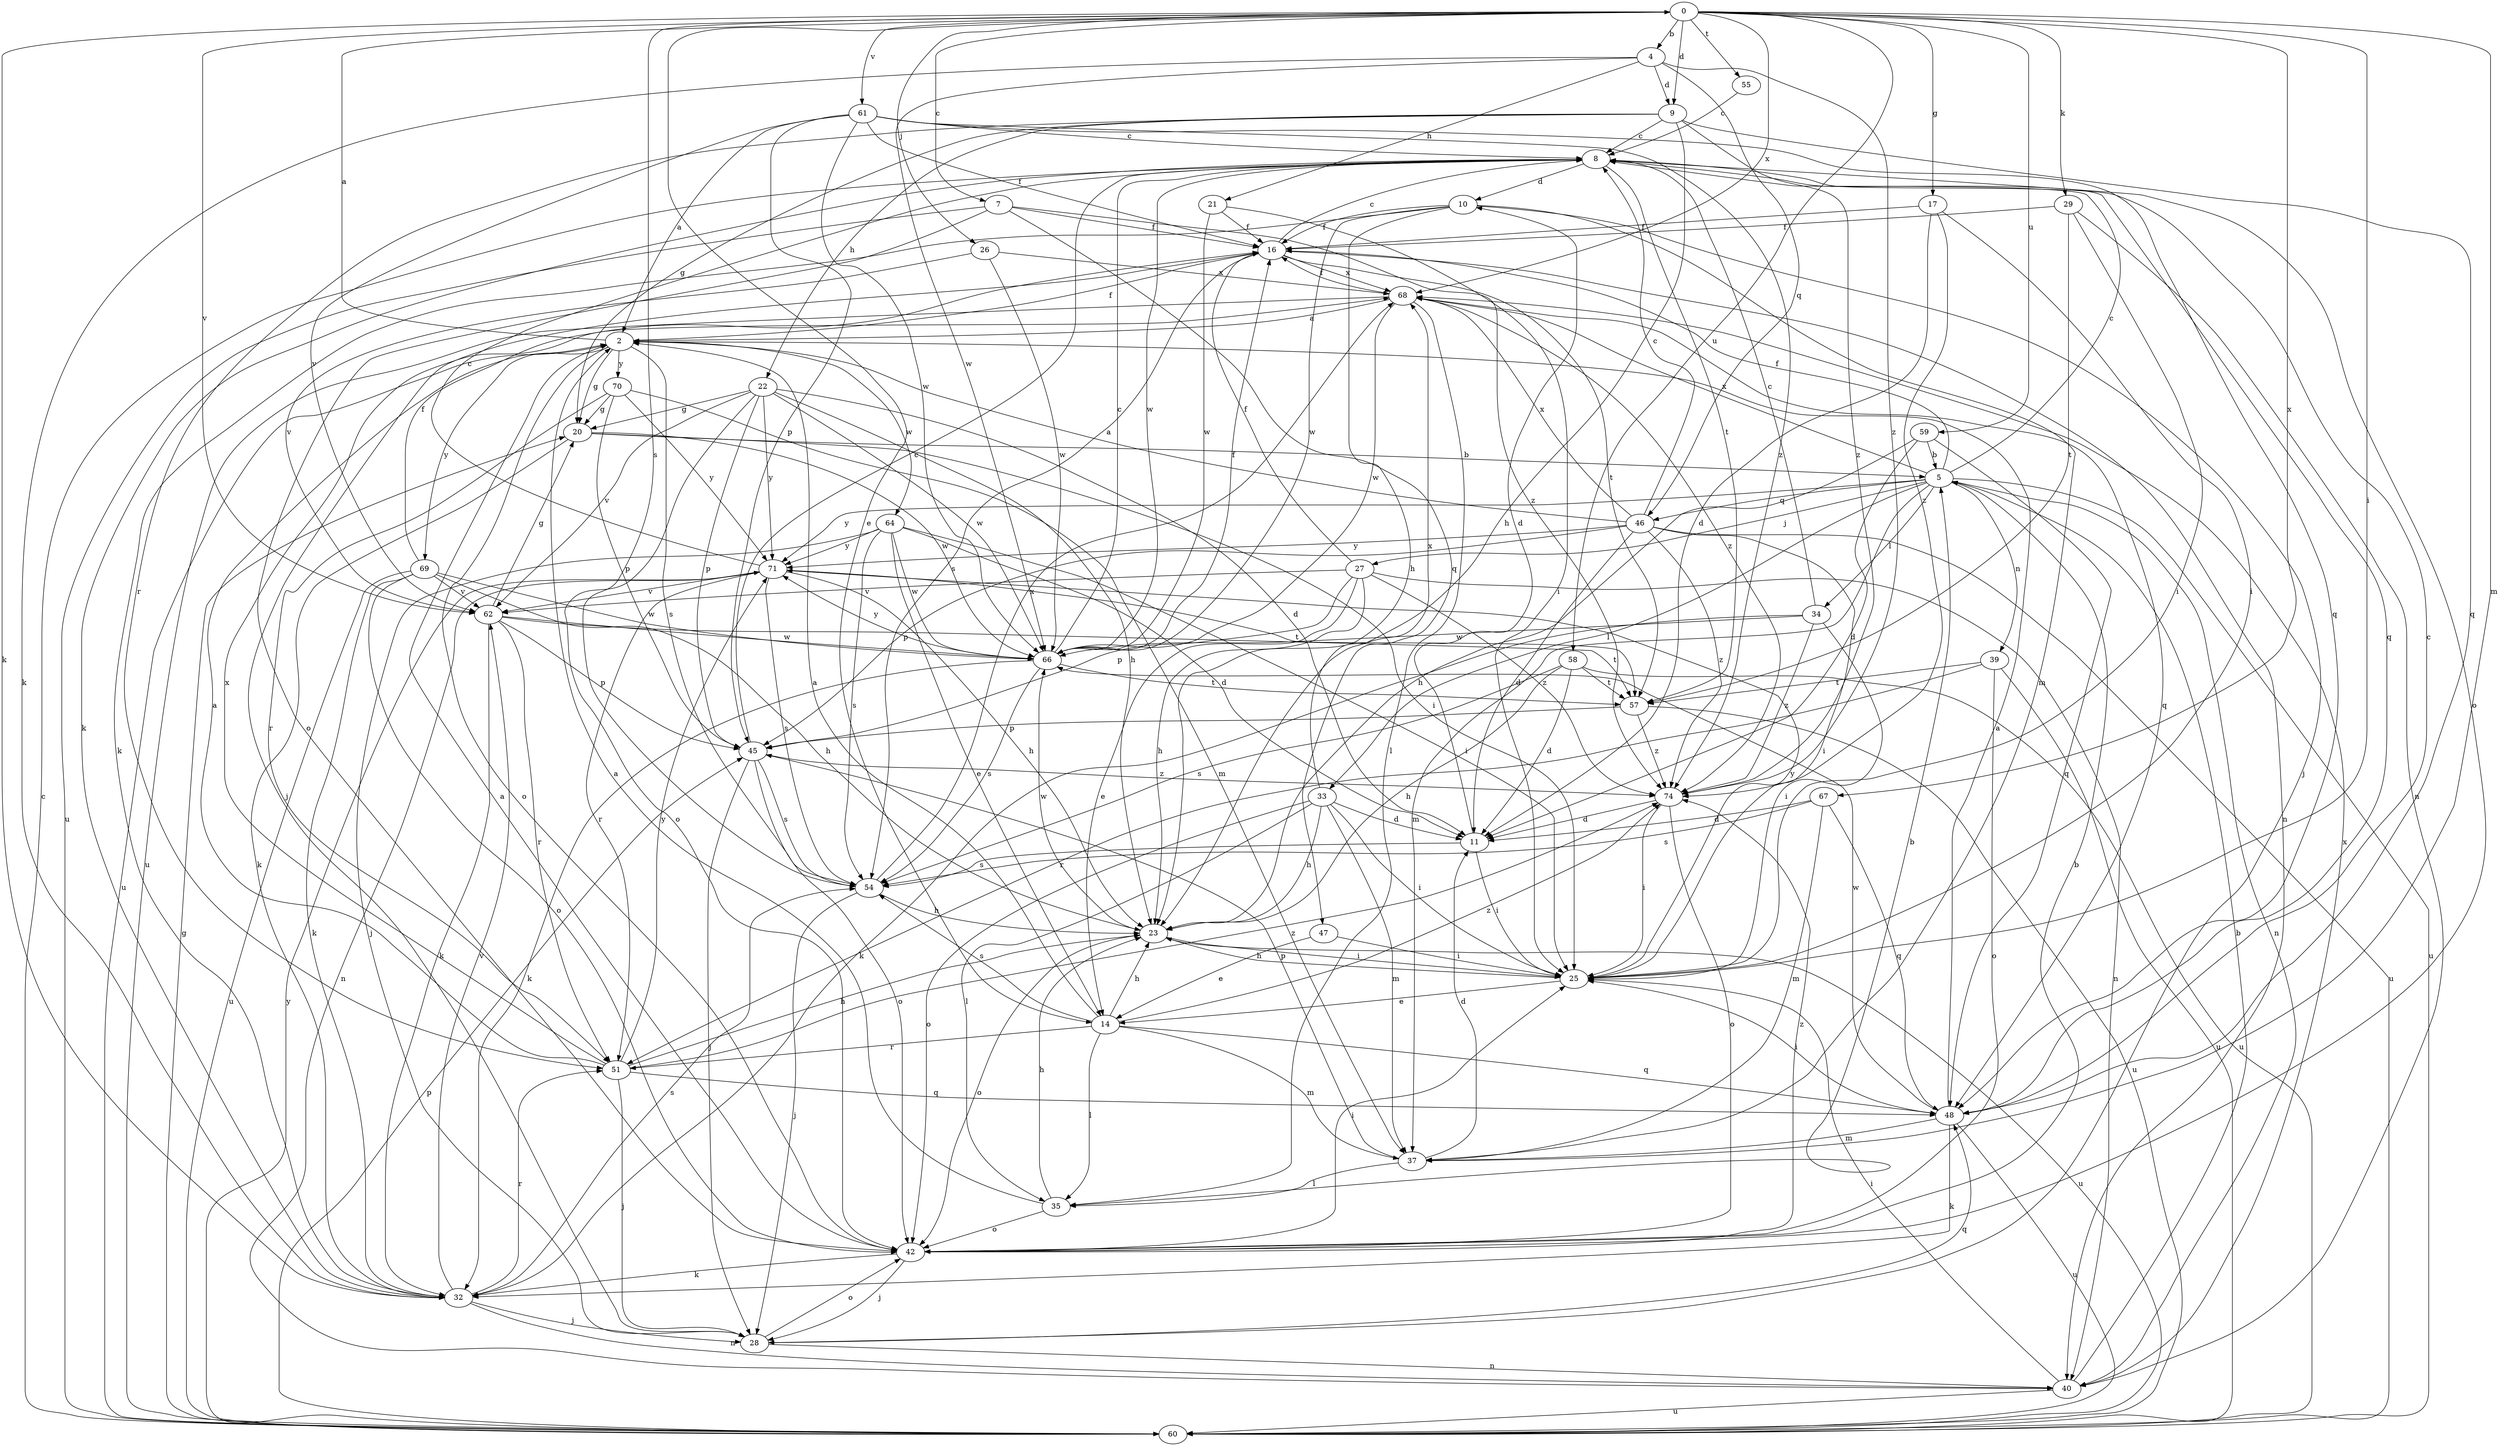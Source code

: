 strict digraph  {
0;
2;
4;
5;
7;
8;
9;
10;
11;
14;
16;
17;
20;
21;
22;
23;
25;
26;
27;
28;
29;
32;
33;
34;
35;
37;
39;
40;
42;
45;
46;
47;
48;
51;
54;
55;
57;
58;
59;
60;
61;
62;
64;
66;
67;
68;
69;
70;
71;
74;
0 -> 4  [label=b];
0 -> 7  [label=c];
0 -> 9  [label=d];
0 -> 14  [label=e];
0 -> 17  [label=g];
0 -> 25  [label=i];
0 -> 26  [label=j];
0 -> 29  [label=k];
0 -> 32  [label=k];
0 -> 37  [label=m];
0 -> 54  [label=s];
0 -> 55  [label=t];
0 -> 58  [label=u];
0 -> 59  [label=u];
0 -> 61  [label=v];
0 -> 62  [label=v];
0 -> 67  [label=x];
0 -> 68  [label=x];
2 -> 0  [label=a];
2 -> 16  [label=f];
2 -> 20  [label=g];
2 -> 42  [label=o];
2 -> 54  [label=s];
2 -> 60  [label=u];
2 -> 64  [label=w];
2 -> 69  [label=y];
2 -> 70  [label=y];
4 -> 9  [label=d];
4 -> 21  [label=h];
4 -> 32  [label=k];
4 -> 46  [label=q];
4 -> 66  [label=w];
4 -> 74  [label=z];
5 -> 8  [label=c];
5 -> 16  [label=f];
5 -> 27  [label=j];
5 -> 33  [label=l];
5 -> 34  [label=l];
5 -> 37  [label=m];
5 -> 39  [label=n];
5 -> 40  [label=n];
5 -> 46  [label=q];
5 -> 60  [label=u];
5 -> 68  [label=x];
5 -> 71  [label=y];
7 -> 16  [label=f];
7 -> 42  [label=o];
7 -> 47  [label=q];
7 -> 60  [label=u];
7 -> 74  [label=z];
8 -> 10  [label=d];
8 -> 32  [label=k];
8 -> 42  [label=o];
8 -> 48  [label=q];
8 -> 57  [label=t];
8 -> 66  [label=w];
9 -> 8  [label=c];
9 -> 20  [label=g];
9 -> 22  [label=h];
9 -> 23  [label=h];
9 -> 48  [label=q];
9 -> 51  [label=r];
9 -> 74  [label=z];
10 -> 16  [label=f];
10 -> 23  [label=h];
10 -> 28  [label=j];
10 -> 32  [label=k];
10 -> 37  [label=m];
10 -> 66  [label=w];
11 -> 10  [label=d];
11 -> 25  [label=i];
11 -> 54  [label=s];
14 -> 2  [label=a];
14 -> 23  [label=h];
14 -> 35  [label=l];
14 -> 37  [label=m];
14 -> 48  [label=q];
14 -> 51  [label=r];
14 -> 54  [label=s];
14 -> 74  [label=z];
16 -> 8  [label=c];
16 -> 28  [label=j];
16 -> 40  [label=n];
16 -> 54  [label=s];
16 -> 57  [label=t];
16 -> 68  [label=x];
17 -> 11  [label=d];
17 -> 16  [label=f];
17 -> 25  [label=i];
17 -> 74  [label=z];
20 -> 5  [label=b];
20 -> 25  [label=i];
20 -> 32  [label=k];
20 -> 66  [label=w];
21 -> 16  [label=f];
21 -> 25  [label=i];
21 -> 66  [label=w];
22 -> 11  [label=d];
22 -> 20  [label=g];
22 -> 23  [label=h];
22 -> 42  [label=o];
22 -> 45  [label=p];
22 -> 62  [label=v];
22 -> 66  [label=w];
22 -> 71  [label=y];
23 -> 25  [label=i];
23 -> 42  [label=o];
23 -> 60  [label=u];
23 -> 66  [label=w];
25 -> 14  [label=e];
25 -> 23  [label=h];
25 -> 71  [label=y];
26 -> 62  [label=v];
26 -> 66  [label=w];
26 -> 68  [label=x];
27 -> 14  [label=e];
27 -> 16  [label=f];
27 -> 23  [label=h];
27 -> 40  [label=n];
27 -> 45  [label=p];
27 -> 62  [label=v];
27 -> 74  [label=z];
28 -> 40  [label=n];
28 -> 42  [label=o];
28 -> 48  [label=q];
29 -> 16  [label=f];
29 -> 25  [label=i];
29 -> 40  [label=n];
29 -> 57  [label=t];
32 -> 28  [label=j];
32 -> 40  [label=n];
32 -> 51  [label=r];
32 -> 54  [label=s];
32 -> 62  [label=v];
33 -> 11  [label=d];
33 -> 23  [label=h];
33 -> 25  [label=i];
33 -> 35  [label=l];
33 -> 37  [label=m];
33 -> 42  [label=o];
33 -> 68  [label=x];
34 -> 8  [label=c];
34 -> 25  [label=i];
34 -> 32  [label=k];
34 -> 66  [label=w];
34 -> 74  [label=z];
35 -> 2  [label=a];
35 -> 5  [label=b];
35 -> 23  [label=h];
35 -> 42  [label=o];
37 -> 11  [label=d];
37 -> 35  [label=l];
37 -> 45  [label=p];
39 -> 42  [label=o];
39 -> 51  [label=r];
39 -> 57  [label=t];
39 -> 60  [label=u];
40 -> 5  [label=b];
40 -> 25  [label=i];
40 -> 60  [label=u];
40 -> 68  [label=x];
42 -> 2  [label=a];
42 -> 5  [label=b];
42 -> 25  [label=i];
42 -> 28  [label=j];
42 -> 32  [label=k];
42 -> 74  [label=z];
45 -> 8  [label=c];
45 -> 28  [label=j];
45 -> 42  [label=o];
45 -> 54  [label=s];
45 -> 74  [label=z];
46 -> 2  [label=a];
46 -> 8  [label=c];
46 -> 11  [label=d];
46 -> 25  [label=i];
46 -> 45  [label=p];
46 -> 60  [label=u];
46 -> 68  [label=x];
46 -> 71  [label=y];
46 -> 74  [label=z];
47 -> 14  [label=e];
47 -> 25  [label=i];
48 -> 2  [label=a];
48 -> 8  [label=c];
48 -> 25  [label=i];
48 -> 32  [label=k];
48 -> 37  [label=m];
48 -> 60  [label=u];
48 -> 66  [label=w];
51 -> 2  [label=a];
51 -> 23  [label=h];
51 -> 28  [label=j];
51 -> 48  [label=q];
51 -> 68  [label=x];
51 -> 71  [label=y];
51 -> 74  [label=z];
54 -> 23  [label=h];
54 -> 28  [label=j];
54 -> 68  [label=x];
55 -> 8  [label=c];
57 -> 45  [label=p];
57 -> 60  [label=u];
57 -> 74  [label=z];
58 -> 11  [label=d];
58 -> 23  [label=h];
58 -> 54  [label=s];
58 -> 57  [label=t];
58 -> 60  [label=u];
59 -> 5  [label=b];
59 -> 11  [label=d];
59 -> 23  [label=h];
59 -> 48  [label=q];
60 -> 8  [label=c];
60 -> 20  [label=g];
60 -> 45  [label=p];
60 -> 71  [label=y];
61 -> 2  [label=a];
61 -> 8  [label=c];
61 -> 16  [label=f];
61 -> 45  [label=p];
61 -> 48  [label=q];
61 -> 62  [label=v];
61 -> 66  [label=w];
61 -> 74  [label=z];
62 -> 20  [label=g];
62 -> 32  [label=k];
62 -> 45  [label=p];
62 -> 51  [label=r];
62 -> 57  [label=t];
62 -> 66  [label=w];
64 -> 11  [label=d];
64 -> 14  [label=e];
64 -> 25  [label=i];
64 -> 28  [label=j];
64 -> 54  [label=s];
64 -> 66  [label=w];
64 -> 71  [label=y];
66 -> 8  [label=c];
66 -> 16  [label=f];
66 -> 32  [label=k];
66 -> 54  [label=s];
66 -> 57  [label=t];
66 -> 71  [label=y];
67 -> 11  [label=d];
67 -> 37  [label=m];
67 -> 48  [label=q];
67 -> 54  [label=s];
68 -> 2  [label=a];
68 -> 16  [label=f];
68 -> 35  [label=l];
68 -> 48  [label=q];
68 -> 60  [label=u];
68 -> 66  [label=w];
68 -> 74  [label=z];
69 -> 16  [label=f];
69 -> 23  [label=h];
69 -> 32  [label=k];
69 -> 42  [label=o];
69 -> 60  [label=u];
69 -> 62  [label=v];
69 -> 66  [label=w];
70 -> 20  [label=g];
70 -> 37  [label=m];
70 -> 45  [label=p];
70 -> 51  [label=r];
70 -> 71  [label=y];
71 -> 8  [label=c];
71 -> 23  [label=h];
71 -> 40  [label=n];
71 -> 51  [label=r];
71 -> 54  [label=s];
71 -> 57  [label=t];
71 -> 62  [label=v];
74 -> 11  [label=d];
74 -> 25  [label=i];
74 -> 42  [label=o];
}
